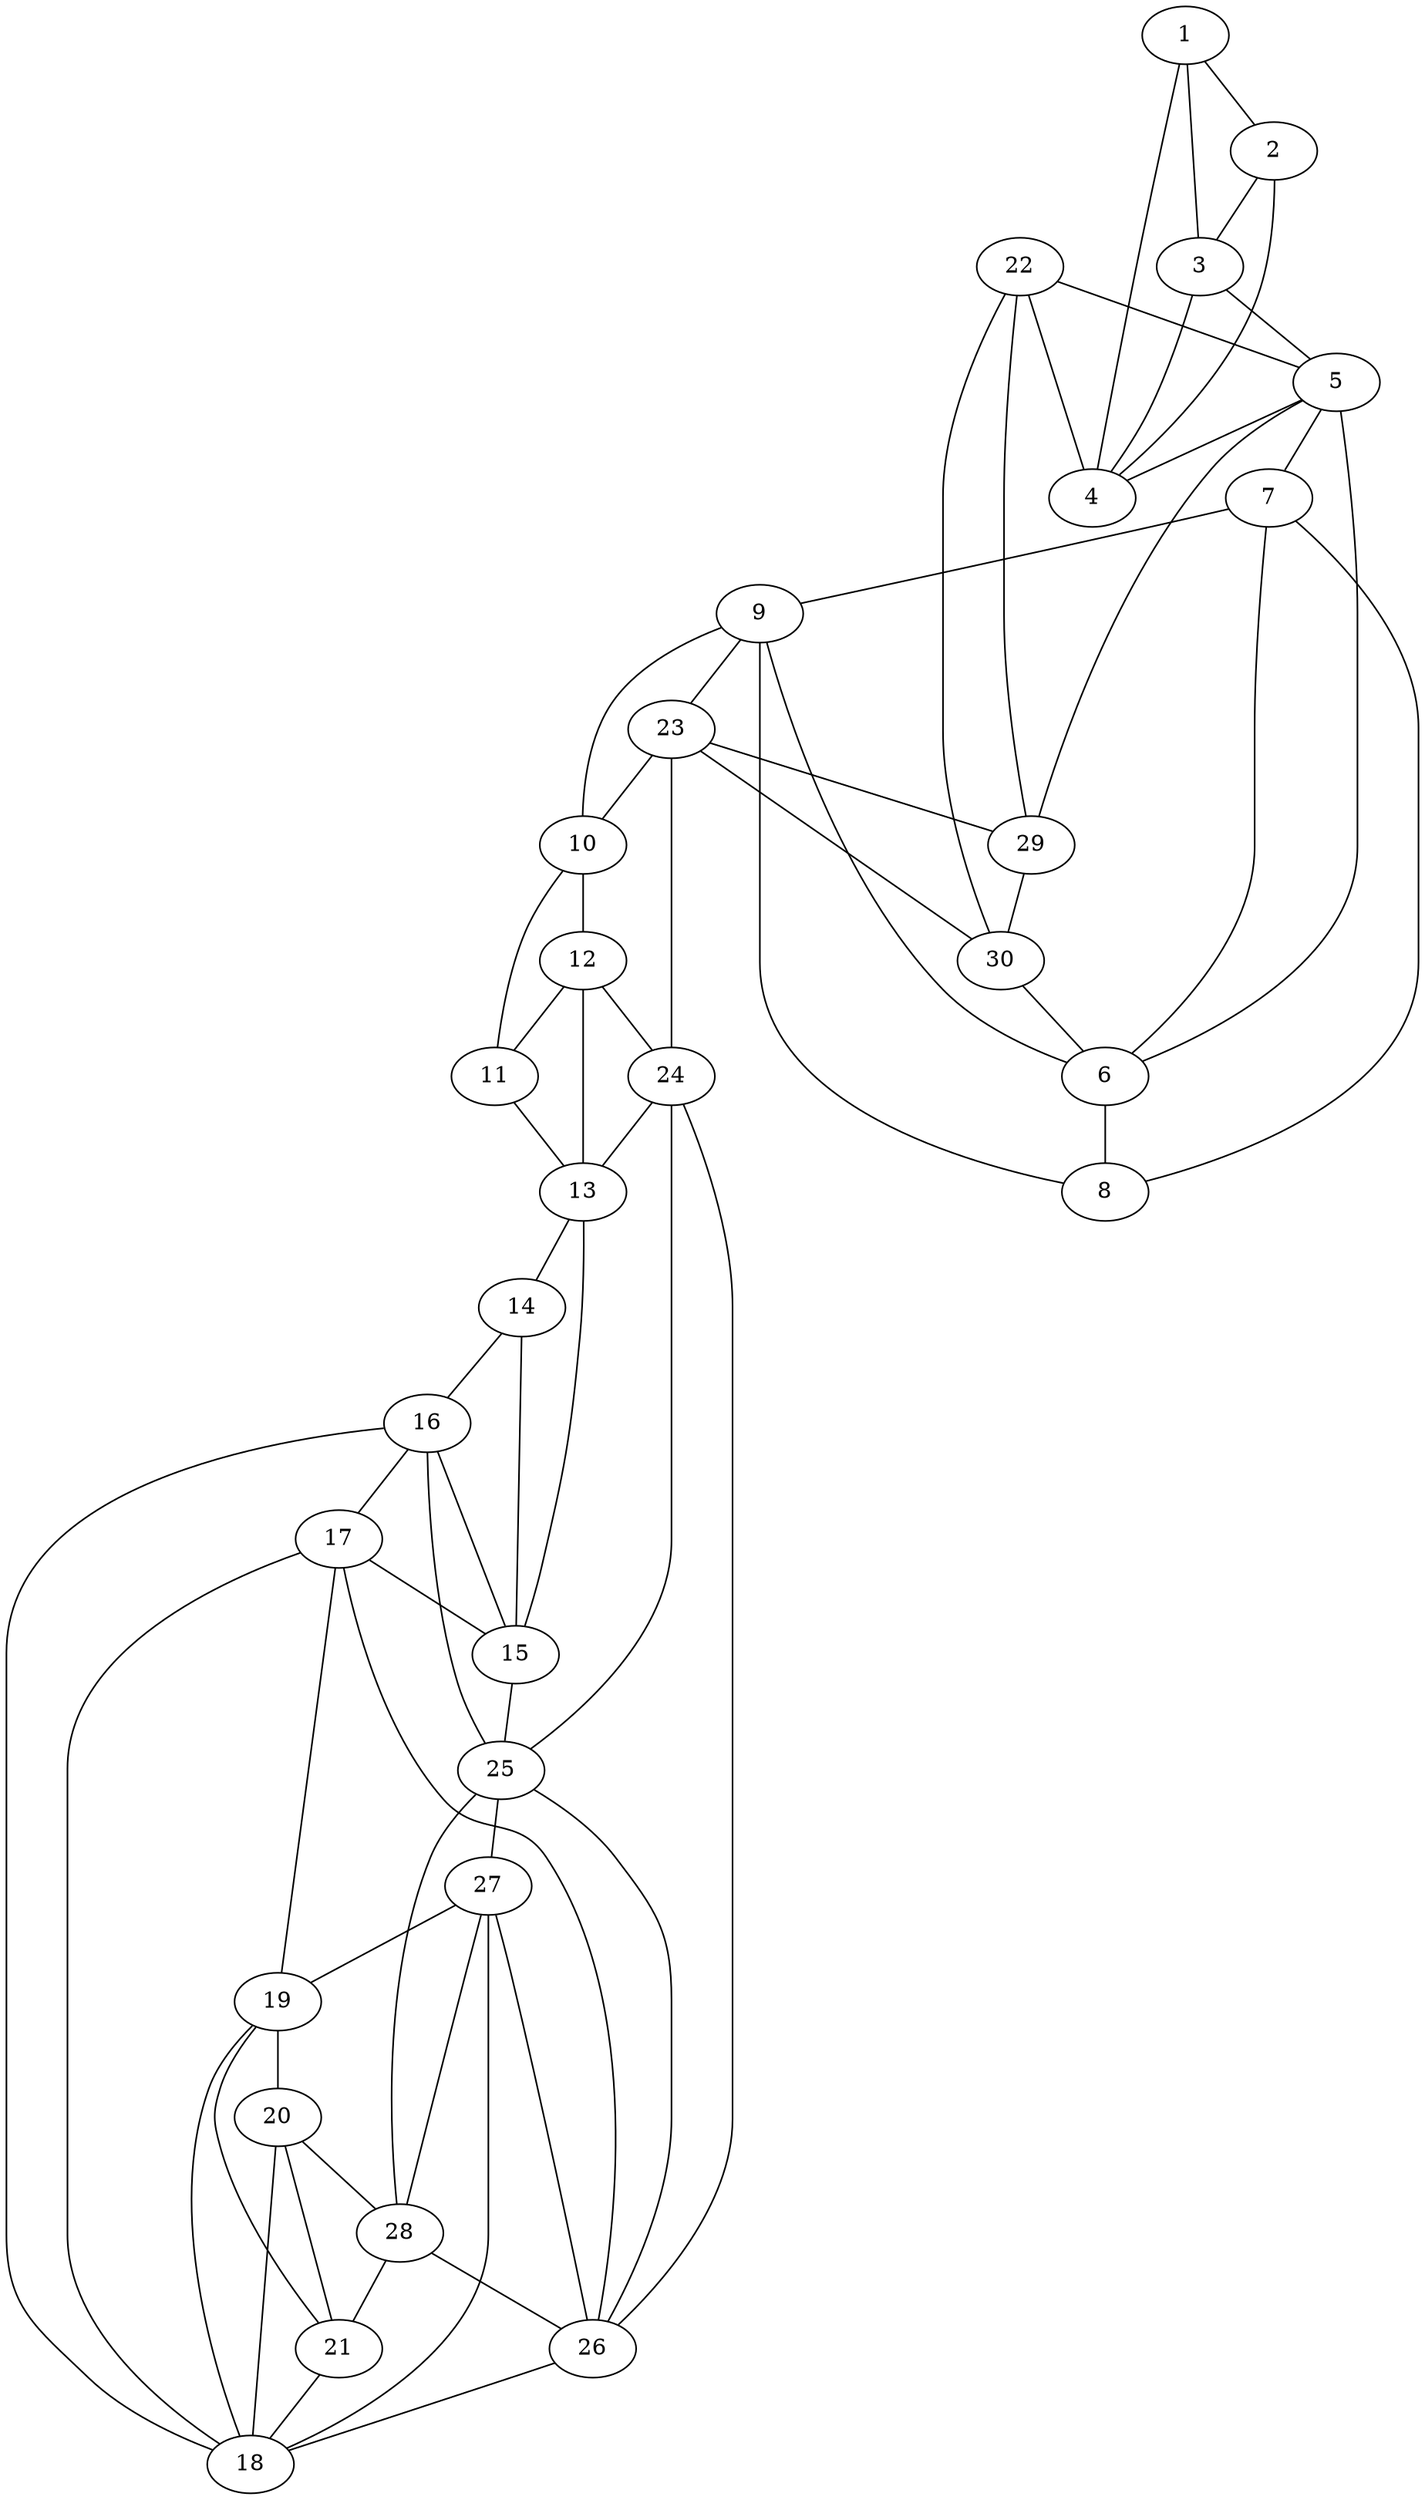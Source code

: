graph pdb1r3s {
	1	 [aaLength=9,
		sequence=DTFLRAAWG,
		type=0];
	2	 [aaLength=10,
		sequence=LPEFRETRAA,
		type=0];
	1 -- 2	 [distance0="41.48904",
		frequency=1,
		type0=1];
	3	 [aaLength=7,
		sequence=DFFSTCR,
		type=0];
	1 -- 3	 [distance0="50.33791",
		frequency=1,
		type0=2];
	4	 [aaLength=16,
		sequence=SPEACCELTLQPLRRF,
		type=0];
	1 -- 4	 [distance0="50.72285",
		frequency=1,
		type0=3];
	2 -- 3	 [distance0="11.46028",
		distance1="1.0",
		frequency=2,
		type0=1,
		type1=4];
	2 -- 4	 [distance0="19.9404",
		frequency=1,
		type0=2];
	5	 [aaLength=7,
		sequence=LVVPQAL,
		type=0];
	3 -- 5	 [distance0="36.10984",
		frequency=1,
		type0=3];
	4 -- 3	 [distance0="11.61546",
		frequency=1,
		type0=1];
	7	 [aaLength=3,
		sequence=DPE,
		type=0];
	5 -- 7	 [distance0="35.54208",
		frequency=1,
		type0=3];
	5 -- 4	 [distance0="29.60412",
		frequency=1,
		type0=2];
	6	 [aaLength=8,
		sequence=EEQDLERL,
		type=0];
	5 -- 6	 [distance0="27.56922",
		frequency=1,
		type0=1];
	29	 [aaLength=3,
		sequence=TMV,
		type=1];
	5 -- 29	 [distance0="4.0",
		frequency=1,
		type0=4];
	6 -- 7	 [distance0="17.50724",
		distance1="1.0",
		frequency=2,
		type0=1,
		type1=4];
	8	 [aaLength=6,
		sequence=VVASEL,
		type=0];
	6 -- 8	 [distance0="23.72953",
		frequency=1,
		type0=2];
	9	 [aaLength=16,
		sequence=LGYVFQAITLTRQRLA,
		type=0];
	7 -- 9	 [distance0="14.4974",
		frequency=1,
		type0=2];
	7 -- 8	 [distance0="7.101517",
		distance1="0.0",
		frequency=2,
		type0=1,
		type1=5];
	9 -- 6	 [distance0="31.3452",
		frequency=1,
		type0=3];
	9 -- 8	 [distance0="7.718224",
		frequency=1,
		type0=1];
	23	 [aaLength=6,
		sequence=LIGFAG,
		type=1];
	9 -- 23	 [distance0="4.0",
		frequency=1,
		type0=4];
	10	 [aaLength=12,
		sequence=APWTLMTYMVEG,
		type=0];
	10 -- 9	 [distance0="34.95829",
		frequency=1,
		type0=3];
	12	 [aaLength=26,
		sequence=RPQASHQLLRILTDALVPYLVGQVVA,
		type=0];
	10 -- 12	 [distance0="28.71162",
		frequency=1,
		type0=2];
	11	 [aaLength=11,
		sequence=MAQAKRWLYQR,
		type=0];
	10 -- 11	 [distance0="20.76587",
		distance1="5.0",
		frequency=2,
		type0=1,
		type1=4];
	13	 [aaLength=5,
		sequence=HAGHL,
		type=0];
	11 -- 13	 [distance0="47.03273",
		frequency=1,
		type0=3];
	12 -- 11	 [distance0="22.71153",
		frequency=1,
		type0=1];
	12 -- 13	 [distance0="38.54871",
		frequency=1,
		type0=3];
	24	 [aaLength=6,
		sequence=ALQLFE,
		type=1];
	12 -- 24	 [distance0="3.0",
		frequency=1,
		type0=4];
	14	 [aaLength=9,
		sequence=GPQLFNKFA,
		type=0];
	13 -- 14	 [distance0="6.284287",
		distance1="0.0",
		frequency=2,
		type0=1,
		type1=5];
	15	 [aaLength=19,
		sequence=ALPYIRDVAKQVKARLREA,
		type=0];
	13 -- 15	 [distance0="23.53425",
		frequency=1,
		type0=2];
	16	 [aaLength=3,
		sequence=GHF,
		type=0];
	14 -- 16	 [distance0="40.17512",
		frequency=1,
		type0=3];
	15 -- 16	 [distance0="36.03868",
		frequency=1,
		type0=3];
	15 -- 14	 [distance0="19.40662",
		frequency=1,
		type0=1];
	25	 [aaLength=5,
		sequence=MIIFA,
		type=1];
	15 -- 25	 [distance0="6.0",
		frequency=1,
		type0=4];
	17	 [aaLength=6,
		sequence=ALEELA,
		type=0];
	16 -- 17	 [distance0="7.986402",
		distance1="0.0",
		frequency=2,
		type0=1,
		type1=5];
	18	 [aaLength=10,
		sequence=APKKARECVG,
		type=0];
	16 -- 18	 [distance0="23.10376",
		frequency=1,
		type0=2];
	26	 [aaLength=3,
		sequence=VVG,
		type=1];
	17 -- 26	 [distance0="5.0",
		frequency=1,
		type0=4];
	17 -- 15	 [distance0="37.7912",
		frequency=1,
		type0=3];
	18 -- 17	 [distance0="19.02851",
		frequency=1,
		type0=1];
	27	 [aaLength=6,
		sequence=TLQGNL,
		type=1];
	18 -- 27	 [distance0="3.0",
		frequency=1,
		type0=4];
	19	 [aaLength=7,
		sequence=DPCALYA,
		type=0];
	19 -- 17	 [distance0="40.97038",
		frequency=1,
		type0=3];
	19 -- 18	 [distance0="23.85187",
		frequency=1,
		type0=2];
	20	 [aaLength=17,
		sequence=SEEEIGQLVKQMLDDFG,
		type=0];
	19 -- 20	 [distance0="11.78019",
		distance1="0.0",
		frequency=2,
		type0=1,
		type1=5];
	20 -- 18	 [distance0="27.54743",
		frequency=1,
		type0=2];
	28	 [aaLength=5,
		sequence=YIANL,
		type=1];
	20 -- 28	 [distance0="3.0",
		frequency=1,
		type0=4];
	21	 [aaLength=21,
		sequence=DPEHVGAFVDAVHKHSRLLRQ,
		type=0];
	21 -- 19	 [distance0="41.98878",
		frequency=1,
		type0=2];
	21 -- 18	 [distance0="60.79677",
		frequency=1,
		type0=3];
	21 -- 20	 [distance0="33.5541",
		frequency=1,
		type0=1];
	22	 [aaLength=2,
		sequence=AI,
		type=1];
	22 -- 4	 [distance0="65.98868",
		frequency=1,
		type0=3];
	22 -- 5	 [distance0="5.0",
		frequency=1,
		type0=4];
	22 -- 29	 [distance0="18.0",
		frequency=1,
		type0=1];
	30	 [aaLength=3,
		sequence=GPS,
		type=1];
	22 -- 30	 [distance0="24.0",
		frequency=1,
		type0=2];
	23 -- 10	 [distance0="0.0",
		frequency=1,
		type0=5];
	23 -- 29	 [distance0="52.0",
		frequency=1,
		type0=2];
	23 -- 30	 [distance0="46.0",
		frequency=1,
		type0=1];
	24 -- 26	 [distance0="66.0",
		frequency=1,
		type0=3];
	24 -- 13	 [distance0="1.0",
		frequency=1,
		type0=4];
	24 -- 23	 [distance0="62.0",
		frequency=1,
		type0=2];
	24 -- 25	 [distance0="45.0",
		frequency=1,
		type0=1];
	25 -- 16	 [distance0="2.0",
		frequency=1,
		type0=4];
	25 -- 26	 [distance0="21.0",
		frequency=1,
		type0=1];
	25 -- 27	 [distance0="42.0",
		frequency=1,
		type0=2];
	26 -- 18	 [distance0="5.0",
		frequency=1,
		type0=4];
	27 -- 26	 [distance0="21.0",
		frequency=1,
		type0=1];
	27 -- 19	 [distance0="0.0",
		frequency=1,
		type0=5];
	28 -- 26	 [distance0="54.0",
		frequency=1,
		type0=2];
	28 -- 21	 [distance0="8.0",
		frequency=1,
		type0=4];
	28 -- 25	 [distance0="75.0",
		frequency=1,
		type0=3];
	28 -- 27	 [distance0="33.0",
		frequency=1,
		type0=1];
	29 -- 30	 [distance0="6.0",
		distance1="3.0",
		frequency=2,
		type0=1,
		type1=4];
	30 -- 6	 [distance0="6.0",
		frequency=1,
		type0=4];
}
